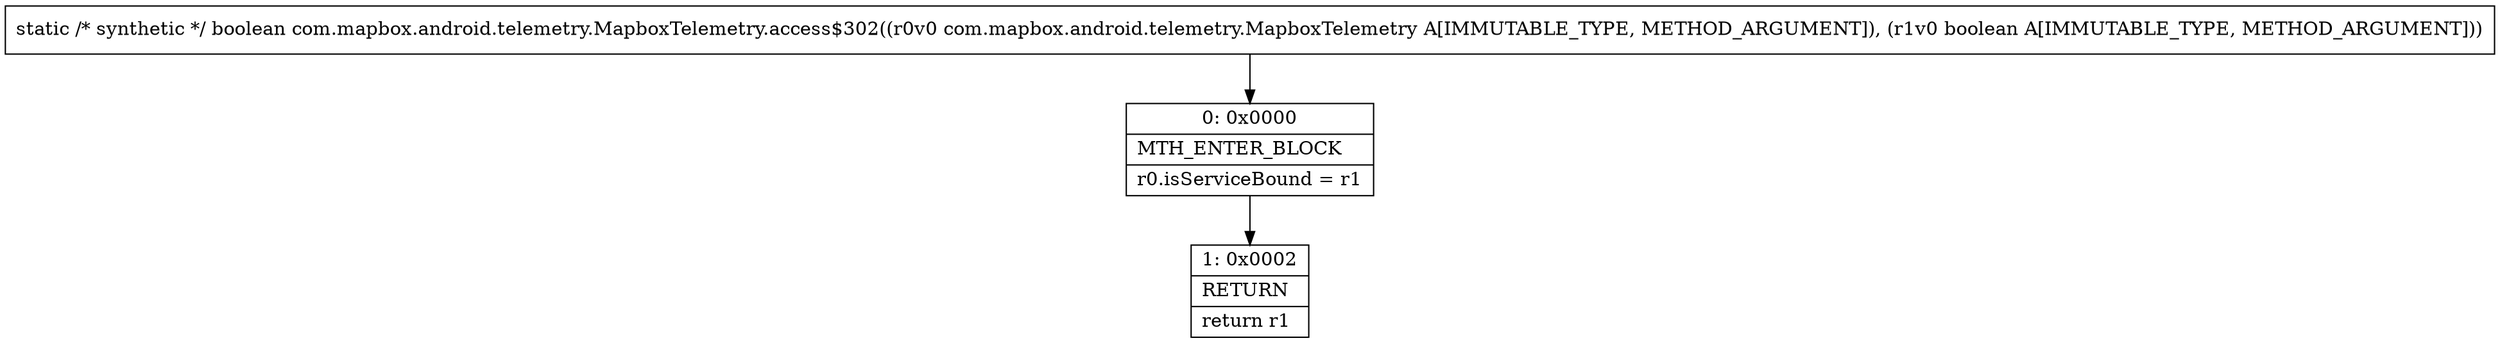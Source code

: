 digraph "CFG forcom.mapbox.android.telemetry.MapboxTelemetry.access$302(Lcom\/mapbox\/android\/telemetry\/MapboxTelemetry;Z)Z" {
Node_0 [shape=record,label="{0\:\ 0x0000|MTH_ENTER_BLOCK\l|r0.isServiceBound = r1\l}"];
Node_1 [shape=record,label="{1\:\ 0x0002|RETURN\l|return r1\l}"];
MethodNode[shape=record,label="{static \/* synthetic *\/ boolean com.mapbox.android.telemetry.MapboxTelemetry.access$302((r0v0 com.mapbox.android.telemetry.MapboxTelemetry A[IMMUTABLE_TYPE, METHOD_ARGUMENT]), (r1v0 boolean A[IMMUTABLE_TYPE, METHOD_ARGUMENT])) }"];
MethodNode -> Node_0;
Node_0 -> Node_1;
}

